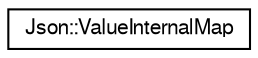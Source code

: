 digraph "Graphical Class Hierarchy"
{
  edge [fontname="FreeSans",fontsize="10",labelfontname="FreeSans",labelfontsize="10"];
  node [fontname="FreeSans",fontsize="10",shape=record];
  rankdir="LR";
  Node1 [label="Json::ValueInternalMap",height=0.2,width=0.4,color="black", fillcolor="white", style="filled",URL="$class_json_1_1_value_internal_map.html",tooltip="A linked page based hash-table implementation used internally by Value. "];
}

